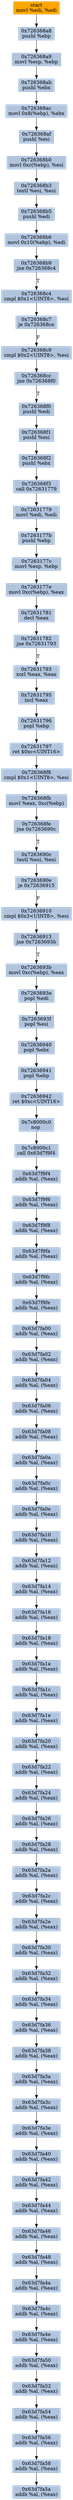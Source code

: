 digraph G {
node[shape=rectangle,style=filled,fillcolor=lightsteelblue,color=lightsteelblue]
bgcolor="transparent"
a0x726368a6movl_edi_edi[label="start\nmovl %edi, %edi",color="lightgrey",fillcolor="orange"];
a0x726368a8pushl_ebp[label="0x726368a8\npushl %ebp"];
a0x726368a9movl_esp_ebp[label="0x726368a9\nmovl %esp, %ebp"];
a0x726368abpushl_ebx[label="0x726368ab\npushl %ebx"];
a0x726368acmovl_0x8ebp__ebx[label="0x726368ac\nmovl 0x8(%ebp), %ebx"];
a0x726368afpushl_esi[label="0x726368af\npushl %esi"];
a0x726368b0movl_0xcebp__esi[label="0x726368b0\nmovl 0xc(%ebp), %esi"];
a0x726368b3testl_esi_esi[label="0x726368b3\ntestl %esi, %esi"];
a0x726368b5pushl_edi[label="0x726368b5\npushl %edi"];
a0x726368b6movl_0x10ebp__edi[label="0x726368b6\nmovl 0x10(%ebp), %edi"];
a0x726368b9jne_0x726368c4[label="0x726368b9\njne 0x726368c4"];
a0x726368c4cmpl_0x1UINT8_esi[label="0x726368c4\ncmpl $0x1<UINT8>, %esi"];
a0x726368c7je_0x726368ce[label="0x726368c7\nje 0x726368ce"];
a0x726368c9cmpl_0x2UINT8_esi[label="0x726368c9\ncmpl $0x2<UINT8>, %esi"];
a0x726368ccjne_0x726368f0[label="0x726368cc\njne 0x726368f0"];
a0x726368f0pushl_edi[label="0x726368f0\npushl %edi"];
a0x726368f1pushl_esi[label="0x726368f1\npushl %esi"];
a0x726368f2pushl_ebx[label="0x726368f2\npushl %ebx"];
a0x726368f3call_0x72631779[label="0x726368f3\ncall 0x72631779"];
a0x72631779movl_edi_edi[label="0x72631779\nmovl %edi, %edi"];
a0x7263177bpushl_ebp[label="0x7263177b\npushl %ebp"];
a0x7263177cmovl_esp_ebp[label="0x7263177c\nmovl %esp, %ebp"];
a0x7263177emovl_0xcebp__eax[label="0x7263177e\nmovl 0xc(%ebp), %eax"];
a0x72631781decl_eax[label="0x72631781\ndecl %eax"];
a0x72631782jne_0x72631793[label="0x72631782\njne 0x72631793"];
a0x72631793xorl_eax_eax[label="0x72631793\nxorl %eax, %eax"];
a0x72631795incl_eax[label="0x72631795\nincl %eax"];
a0x72631796popl_ebp[label="0x72631796\npopl %ebp"];
a0x72631797ret_0xcUINT16[label="0x72631797\nret $0xc<UINT16>"];
a0x726368f8cmpl_0x1UINT8_esi[label="0x726368f8\ncmpl $0x1<UINT8>, %esi"];
a0x726368fbmovl_eax_0xcebp_[label="0x726368fb\nmovl %eax, 0xc(%ebp)"];
a0x726368fejne_0x7263690c[label="0x726368fe\njne 0x7263690c"];
a0x7263690ctestl_esi_esi[label="0x7263690c\ntestl %esi, %esi"];
a0x7263690eje_0x72636915[label="0x7263690e\nje 0x72636915"];
a0x72636910cmpl_0x3UINT8_esi[label="0x72636910\ncmpl $0x3<UINT8>, %esi"];
a0x72636913jne_0x7263693b[label="0x72636913\njne 0x7263693b"];
a0x7263693bmovl_0xcebp__eax[label="0x7263693b\nmovl 0xc(%ebp), %eax"];
a0x7263693epopl_edi[label="0x7263693e\npopl %edi"];
a0x7263693fpopl_esi[label="0x7263693f\npopl %esi"];
a0x72636940popl_ebx[label="0x72636940\npopl %ebx"];
a0x72636941popl_ebp[label="0x72636941\npopl %ebp"];
a0x72636942ret_0xcUINT16[label="0x72636942\nret $0xc<UINT16>"];
a0x7c8000c0nop_[label="0x7c8000c0\nnop "];
a0x7c8000c1call_0x63d7f9f4[label="0x7c8000c1\ncall 0x63d7f9f4"];
a0x63d7f9f4addb_al_eax_[label="0x63d7f9f4\naddb %al, (%eax)"];
a0x63d7f9f6addb_al_eax_[label="0x63d7f9f6\naddb %al, (%eax)"];
a0x63d7f9f8addb_al_eax_[label="0x63d7f9f8\naddb %al, (%eax)"];
a0x63d7f9faaddb_al_eax_[label="0x63d7f9fa\naddb %al, (%eax)"];
a0x63d7f9fcaddb_al_eax_[label="0x63d7f9fc\naddb %al, (%eax)"];
a0x63d7f9feaddb_al_eax_[label="0x63d7f9fe\naddb %al, (%eax)"];
a0x63d7fa00addb_al_eax_[label="0x63d7fa00\naddb %al, (%eax)"];
a0x63d7fa02addb_al_eax_[label="0x63d7fa02\naddb %al, (%eax)"];
a0x63d7fa04addb_al_eax_[label="0x63d7fa04\naddb %al, (%eax)"];
a0x63d7fa06addb_al_eax_[label="0x63d7fa06\naddb %al, (%eax)"];
a0x63d7fa08addb_al_eax_[label="0x63d7fa08\naddb %al, (%eax)"];
a0x63d7fa0aaddb_al_eax_[label="0x63d7fa0a\naddb %al, (%eax)"];
a0x63d7fa0caddb_al_eax_[label="0x63d7fa0c\naddb %al, (%eax)"];
a0x63d7fa0eaddb_al_eax_[label="0x63d7fa0e\naddb %al, (%eax)"];
a0x63d7fa10addb_al_eax_[label="0x63d7fa10\naddb %al, (%eax)"];
a0x63d7fa12addb_al_eax_[label="0x63d7fa12\naddb %al, (%eax)"];
a0x63d7fa14addb_al_eax_[label="0x63d7fa14\naddb %al, (%eax)"];
a0x63d7fa16addb_al_eax_[label="0x63d7fa16\naddb %al, (%eax)"];
a0x63d7fa18addb_al_eax_[label="0x63d7fa18\naddb %al, (%eax)"];
a0x63d7fa1aaddb_al_eax_[label="0x63d7fa1a\naddb %al, (%eax)"];
a0x63d7fa1caddb_al_eax_[label="0x63d7fa1c\naddb %al, (%eax)"];
a0x63d7fa1eaddb_al_eax_[label="0x63d7fa1e\naddb %al, (%eax)"];
a0x63d7fa20addb_al_eax_[label="0x63d7fa20\naddb %al, (%eax)"];
a0x63d7fa22addb_al_eax_[label="0x63d7fa22\naddb %al, (%eax)"];
a0x63d7fa24addb_al_eax_[label="0x63d7fa24\naddb %al, (%eax)"];
a0x63d7fa26addb_al_eax_[label="0x63d7fa26\naddb %al, (%eax)"];
a0x63d7fa28addb_al_eax_[label="0x63d7fa28\naddb %al, (%eax)"];
a0x63d7fa2aaddb_al_eax_[label="0x63d7fa2a\naddb %al, (%eax)"];
a0x63d7fa2caddb_al_eax_[label="0x63d7fa2c\naddb %al, (%eax)"];
a0x63d7fa2eaddb_al_eax_[label="0x63d7fa2e\naddb %al, (%eax)"];
a0x63d7fa30addb_al_eax_[label="0x63d7fa30\naddb %al, (%eax)"];
a0x63d7fa32addb_al_eax_[label="0x63d7fa32\naddb %al, (%eax)"];
a0x63d7fa34addb_al_eax_[label="0x63d7fa34\naddb %al, (%eax)"];
a0x63d7fa36addb_al_eax_[label="0x63d7fa36\naddb %al, (%eax)"];
a0x63d7fa38addb_al_eax_[label="0x63d7fa38\naddb %al, (%eax)"];
a0x63d7fa3aaddb_al_eax_[label="0x63d7fa3a\naddb %al, (%eax)"];
a0x63d7fa3caddb_al_eax_[label="0x63d7fa3c\naddb %al, (%eax)"];
a0x63d7fa3eaddb_al_eax_[label="0x63d7fa3e\naddb %al, (%eax)"];
a0x63d7fa40addb_al_eax_[label="0x63d7fa40\naddb %al, (%eax)"];
a0x63d7fa42addb_al_eax_[label="0x63d7fa42\naddb %al, (%eax)"];
a0x63d7fa44addb_al_eax_[label="0x63d7fa44\naddb %al, (%eax)"];
a0x63d7fa46addb_al_eax_[label="0x63d7fa46\naddb %al, (%eax)"];
a0x63d7fa48addb_al_eax_[label="0x63d7fa48\naddb %al, (%eax)"];
a0x63d7fa4aaddb_al_eax_[label="0x63d7fa4a\naddb %al, (%eax)"];
a0x63d7fa4caddb_al_eax_[label="0x63d7fa4c\naddb %al, (%eax)"];
a0x63d7fa4eaddb_al_eax_[label="0x63d7fa4e\naddb %al, (%eax)"];
a0x63d7fa50addb_al_eax_[label="0x63d7fa50\naddb %al, (%eax)"];
a0x63d7fa52addb_al_eax_[label="0x63d7fa52\naddb %al, (%eax)"];
a0x63d7fa54addb_al_eax_[label="0x63d7fa54\naddb %al, (%eax)"];
a0x63d7fa56addb_al_eax_[label="0x63d7fa56\naddb %al, (%eax)"];
a0x63d7fa58addb_al_eax_[label="0x63d7fa58\naddb %al, (%eax)"];
a0x63d7fa5aaddb_al_eax_[label="0x63d7fa5a\naddb %al, (%eax)"];
a0x726368a6movl_edi_edi -> a0x726368a8pushl_ebp [color="#000000"];
a0x726368a8pushl_ebp -> a0x726368a9movl_esp_ebp [color="#000000"];
a0x726368a9movl_esp_ebp -> a0x726368abpushl_ebx [color="#000000"];
a0x726368abpushl_ebx -> a0x726368acmovl_0x8ebp__ebx [color="#000000"];
a0x726368acmovl_0x8ebp__ebx -> a0x726368afpushl_esi [color="#000000"];
a0x726368afpushl_esi -> a0x726368b0movl_0xcebp__esi [color="#000000"];
a0x726368b0movl_0xcebp__esi -> a0x726368b3testl_esi_esi [color="#000000"];
a0x726368b3testl_esi_esi -> a0x726368b5pushl_edi [color="#000000"];
a0x726368b5pushl_edi -> a0x726368b6movl_0x10ebp__edi [color="#000000"];
a0x726368b6movl_0x10ebp__edi -> a0x726368b9jne_0x726368c4 [color="#000000"];
a0x726368b9jne_0x726368c4 -> a0x726368c4cmpl_0x1UINT8_esi [color="#000000",label="T"];
a0x726368c4cmpl_0x1UINT8_esi -> a0x726368c7je_0x726368ce [color="#000000"];
a0x726368c7je_0x726368ce -> a0x726368c9cmpl_0x2UINT8_esi [color="#000000",label="F"];
a0x726368c9cmpl_0x2UINT8_esi -> a0x726368ccjne_0x726368f0 [color="#000000"];
a0x726368ccjne_0x726368f0 -> a0x726368f0pushl_edi [color="#000000",label="T"];
a0x726368f0pushl_edi -> a0x726368f1pushl_esi [color="#000000"];
a0x726368f1pushl_esi -> a0x726368f2pushl_ebx [color="#000000"];
a0x726368f2pushl_ebx -> a0x726368f3call_0x72631779 [color="#000000"];
a0x726368f3call_0x72631779 -> a0x72631779movl_edi_edi [color="#000000"];
a0x72631779movl_edi_edi -> a0x7263177bpushl_ebp [color="#000000"];
a0x7263177bpushl_ebp -> a0x7263177cmovl_esp_ebp [color="#000000"];
a0x7263177cmovl_esp_ebp -> a0x7263177emovl_0xcebp__eax [color="#000000"];
a0x7263177emovl_0xcebp__eax -> a0x72631781decl_eax [color="#000000"];
a0x72631781decl_eax -> a0x72631782jne_0x72631793 [color="#000000"];
a0x72631782jne_0x72631793 -> a0x72631793xorl_eax_eax [color="#000000",label="T"];
a0x72631793xorl_eax_eax -> a0x72631795incl_eax [color="#000000"];
a0x72631795incl_eax -> a0x72631796popl_ebp [color="#000000"];
a0x72631796popl_ebp -> a0x72631797ret_0xcUINT16 [color="#000000"];
a0x72631797ret_0xcUINT16 -> a0x726368f8cmpl_0x1UINT8_esi [color="#000000"];
a0x726368f8cmpl_0x1UINT8_esi -> a0x726368fbmovl_eax_0xcebp_ [color="#000000"];
a0x726368fbmovl_eax_0xcebp_ -> a0x726368fejne_0x7263690c [color="#000000"];
a0x726368fejne_0x7263690c -> a0x7263690ctestl_esi_esi [color="#000000",label="T"];
a0x7263690ctestl_esi_esi -> a0x7263690eje_0x72636915 [color="#000000"];
a0x7263690eje_0x72636915 -> a0x72636910cmpl_0x3UINT8_esi [color="#000000",label="F"];
a0x72636910cmpl_0x3UINT8_esi -> a0x72636913jne_0x7263693b [color="#000000"];
a0x72636913jne_0x7263693b -> a0x7263693bmovl_0xcebp__eax [color="#000000",label="T"];
a0x7263693bmovl_0xcebp__eax -> a0x7263693epopl_edi [color="#000000"];
a0x7263693epopl_edi -> a0x7263693fpopl_esi [color="#000000"];
a0x7263693fpopl_esi -> a0x72636940popl_ebx [color="#000000"];
a0x72636940popl_ebx -> a0x72636941popl_ebp [color="#000000"];
a0x72636941popl_ebp -> a0x72636942ret_0xcUINT16 [color="#000000"];
a0x72636942ret_0xcUINT16 -> a0x7c8000c0nop_ [color="#000000"];
a0x7c8000c0nop_ -> a0x7c8000c1call_0x63d7f9f4 [color="#000000"];
a0x7c8000c1call_0x63d7f9f4 -> a0x63d7f9f4addb_al_eax_ [color="#000000"];
a0x63d7f9f4addb_al_eax_ -> a0x63d7f9f6addb_al_eax_ [color="#000000"];
a0x63d7f9f6addb_al_eax_ -> a0x63d7f9f8addb_al_eax_ [color="#000000"];
a0x63d7f9f8addb_al_eax_ -> a0x63d7f9faaddb_al_eax_ [color="#000000"];
a0x63d7f9faaddb_al_eax_ -> a0x63d7f9fcaddb_al_eax_ [color="#000000"];
a0x63d7f9fcaddb_al_eax_ -> a0x63d7f9feaddb_al_eax_ [color="#000000"];
a0x63d7f9feaddb_al_eax_ -> a0x63d7fa00addb_al_eax_ [color="#000000"];
a0x63d7fa00addb_al_eax_ -> a0x63d7fa02addb_al_eax_ [color="#000000"];
a0x63d7fa02addb_al_eax_ -> a0x63d7fa04addb_al_eax_ [color="#000000"];
a0x63d7fa04addb_al_eax_ -> a0x63d7fa06addb_al_eax_ [color="#000000"];
a0x63d7fa06addb_al_eax_ -> a0x63d7fa08addb_al_eax_ [color="#000000"];
a0x63d7fa08addb_al_eax_ -> a0x63d7fa0aaddb_al_eax_ [color="#000000"];
a0x63d7fa0aaddb_al_eax_ -> a0x63d7fa0caddb_al_eax_ [color="#000000"];
a0x63d7fa0caddb_al_eax_ -> a0x63d7fa0eaddb_al_eax_ [color="#000000"];
a0x63d7fa0eaddb_al_eax_ -> a0x63d7fa10addb_al_eax_ [color="#000000"];
a0x63d7fa10addb_al_eax_ -> a0x63d7fa12addb_al_eax_ [color="#000000"];
a0x63d7fa12addb_al_eax_ -> a0x63d7fa14addb_al_eax_ [color="#000000"];
a0x63d7fa14addb_al_eax_ -> a0x63d7fa16addb_al_eax_ [color="#000000"];
a0x63d7fa16addb_al_eax_ -> a0x63d7fa18addb_al_eax_ [color="#000000"];
a0x63d7fa18addb_al_eax_ -> a0x63d7fa1aaddb_al_eax_ [color="#000000"];
a0x63d7fa1aaddb_al_eax_ -> a0x63d7fa1caddb_al_eax_ [color="#000000"];
a0x63d7fa1caddb_al_eax_ -> a0x63d7fa1eaddb_al_eax_ [color="#000000"];
a0x63d7fa1eaddb_al_eax_ -> a0x63d7fa20addb_al_eax_ [color="#000000"];
a0x63d7fa20addb_al_eax_ -> a0x63d7fa22addb_al_eax_ [color="#000000"];
a0x63d7fa22addb_al_eax_ -> a0x63d7fa24addb_al_eax_ [color="#000000"];
a0x63d7fa24addb_al_eax_ -> a0x63d7fa26addb_al_eax_ [color="#000000"];
a0x63d7fa26addb_al_eax_ -> a0x63d7fa28addb_al_eax_ [color="#000000"];
a0x63d7fa28addb_al_eax_ -> a0x63d7fa2aaddb_al_eax_ [color="#000000"];
a0x63d7fa2aaddb_al_eax_ -> a0x63d7fa2caddb_al_eax_ [color="#000000"];
a0x63d7fa2caddb_al_eax_ -> a0x63d7fa2eaddb_al_eax_ [color="#000000"];
a0x63d7fa2eaddb_al_eax_ -> a0x63d7fa30addb_al_eax_ [color="#000000"];
a0x63d7fa30addb_al_eax_ -> a0x63d7fa32addb_al_eax_ [color="#000000"];
a0x63d7fa32addb_al_eax_ -> a0x63d7fa34addb_al_eax_ [color="#000000"];
a0x63d7fa34addb_al_eax_ -> a0x63d7fa36addb_al_eax_ [color="#000000"];
a0x63d7fa36addb_al_eax_ -> a0x63d7fa38addb_al_eax_ [color="#000000"];
a0x63d7fa38addb_al_eax_ -> a0x63d7fa3aaddb_al_eax_ [color="#000000"];
a0x63d7fa3aaddb_al_eax_ -> a0x63d7fa3caddb_al_eax_ [color="#000000"];
a0x63d7fa3caddb_al_eax_ -> a0x63d7fa3eaddb_al_eax_ [color="#000000"];
a0x63d7fa3eaddb_al_eax_ -> a0x63d7fa40addb_al_eax_ [color="#000000"];
a0x63d7fa40addb_al_eax_ -> a0x63d7fa42addb_al_eax_ [color="#000000"];
a0x63d7fa42addb_al_eax_ -> a0x63d7fa44addb_al_eax_ [color="#000000"];
a0x63d7fa44addb_al_eax_ -> a0x63d7fa46addb_al_eax_ [color="#000000"];
a0x63d7fa46addb_al_eax_ -> a0x63d7fa48addb_al_eax_ [color="#000000"];
a0x63d7fa48addb_al_eax_ -> a0x63d7fa4aaddb_al_eax_ [color="#000000"];
a0x63d7fa4aaddb_al_eax_ -> a0x63d7fa4caddb_al_eax_ [color="#000000"];
a0x63d7fa4caddb_al_eax_ -> a0x63d7fa4eaddb_al_eax_ [color="#000000"];
a0x63d7fa4eaddb_al_eax_ -> a0x63d7fa50addb_al_eax_ [color="#000000"];
a0x63d7fa50addb_al_eax_ -> a0x63d7fa52addb_al_eax_ [color="#000000"];
a0x63d7fa52addb_al_eax_ -> a0x63d7fa54addb_al_eax_ [color="#000000"];
a0x63d7fa54addb_al_eax_ -> a0x63d7fa56addb_al_eax_ [color="#000000"];
a0x63d7fa56addb_al_eax_ -> a0x63d7fa58addb_al_eax_ [color="#000000"];
a0x63d7fa58addb_al_eax_ -> a0x63d7fa5aaddb_al_eax_ [color="#000000"];
}
